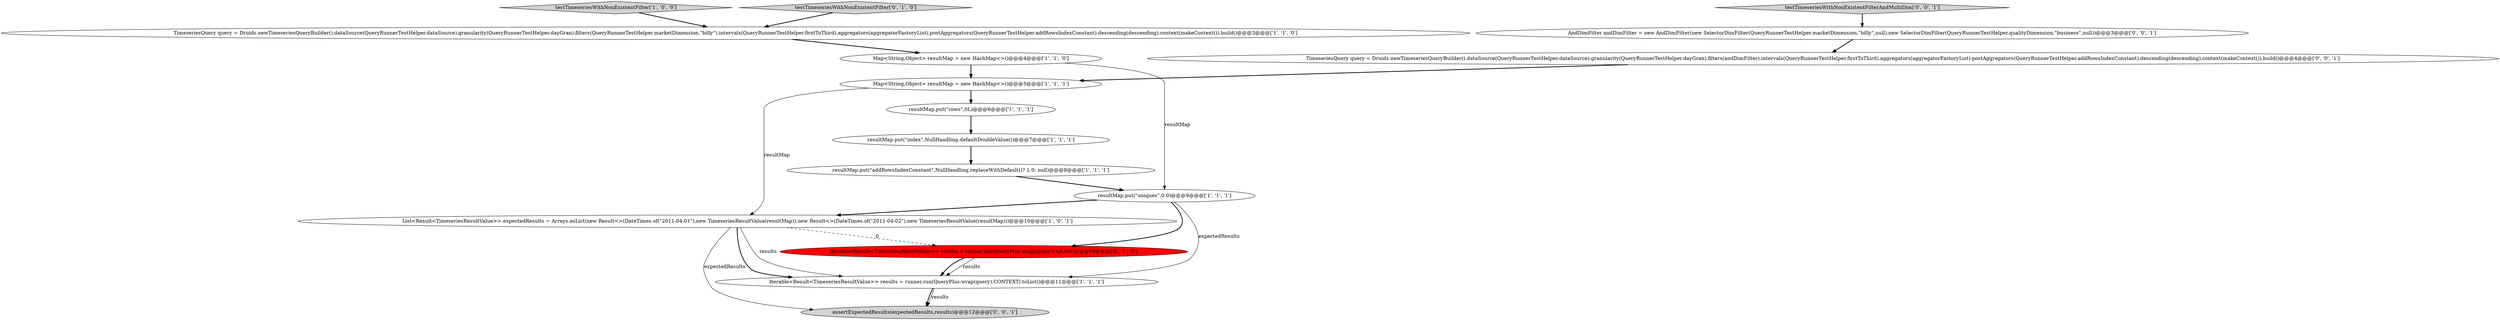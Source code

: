 digraph {
9 [style = filled, label = "resultMap.put(\"addRowsIndexConstant\",NullHandling.replaceWithDefault()? 1.0: null)@@@8@@@['1', '1', '1']", fillcolor = white, shape = ellipse image = "AAA0AAABBB1BBB"];
2 [style = filled, label = "resultMap.put(\"index\",NullHandling.defaultDoubleValue())@@@7@@@['1', '1', '1']", fillcolor = white, shape = ellipse image = "AAA0AAABBB1BBB"];
1 [style = filled, label = "resultMap.put(\"uniques\",0.0)@@@9@@@['1', '1', '1']", fillcolor = white, shape = ellipse image = "AAA0AAABBB1BBB"];
10 [style = filled, label = "testTimeseriesWithNonExistentFilter['0', '1', '0']", fillcolor = lightgray, shape = diamond image = "AAA0AAABBB2BBB"];
4 [style = filled, label = "Map<String,Object> resultMap = new HashMap<>()@@@4@@@['1', '1', '0']", fillcolor = white, shape = ellipse image = "AAA0AAABBB1BBB"];
15 [style = filled, label = "assertExpectedResults(expectedResults,results)@@@12@@@['0', '0', '1']", fillcolor = lightgray, shape = ellipse image = "AAA0AAABBB3BBB"];
11 [style = filled, label = "Iterable<Result<TimeseriesResultValue>> results = runner.run(QueryPlus.wrap(query)).toList()@@@10@@@['0', '1', '0']", fillcolor = red, shape = ellipse image = "AAA1AAABBB2BBB"];
7 [style = filled, label = "testTimeseriesWithNonExistentFilter['1', '0', '0']", fillcolor = lightgray, shape = diamond image = "AAA0AAABBB1BBB"];
8 [style = filled, label = "TimeseriesQuery query = Druids.newTimeseriesQueryBuilder().dataSource(QueryRunnerTestHelper.dataSource).granularity(QueryRunnerTestHelper.dayGran).filters(QueryRunnerTestHelper.marketDimension,\"billy\").intervals(QueryRunnerTestHelper.firstToThird).aggregators(aggregatorFactoryList).postAggregators(QueryRunnerTestHelper.addRowsIndexConstant).descending(descending).context(makeContext()).build()@@@3@@@['1', '1', '0']", fillcolor = white, shape = ellipse image = "AAA0AAABBB1BBB"];
12 [style = filled, label = "TimeseriesQuery query = Druids.newTimeseriesQueryBuilder().dataSource(QueryRunnerTestHelper.dataSource).granularity(QueryRunnerTestHelper.dayGran).filters(andDimFilter).intervals(QueryRunnerTestHelper.firstToThird).aggregators(aggregatorFactoryList).postAggregators(QueryRunnerTestHelper.addRowsIndexConstant).descending(descending).context(makeContext()).build()@@@4@@@['0', '0', '1']", fillcolor = white, shape = ellipse image = "AAA0AAABBB3BBB"];
13 [style = filled, label = "testTimeseriesWithNonExistentFilterAndMultiDim['0', '0', '1']", fillcolor = lightgray, shape = diamond image = "AAA0AAABBB3BBB"];
5 [style = filled, label = "List<Result<TimeseriesResultValue>> expectedResults = Arrays.asList(new Result<>(DateTimes.of(\"2011-04-01\"),new TimeseriesResultValue(resultMap)),new Result<>(DateTimes.of(\"2011-04-02\"),new TimeseriesResultValue(resultMap)))@@@10@@@['1', '0', '1']", fillcolor = white, shape = ellipse image = "AAA0AAABBB1BBB"];
0 [style = filled, label = "Iterable<Result<TimeseriesResultValue>> results = runner.run(QueryPlus.wrap(query),CONTEXT).toList()@@@11@@@['1', '1', '1']", fillcolor = white, shape = ellipse image = "AAA0AAABBB1BBB"];
3 [style = filled, label = "Map<String,Object> resultMap = new HashMap<>()@@@5@@@['1', '1', '1']", fillcolor = white, shape = ellipse image = "AAA0AAABBB1BBB"];
14 [style = filled, label = "AndDimFilter andDimFilter = new AndDimFilter(new SelectorDimFilter(QueryRunnerTestHelper.marketDimension,\"billy\",null),new SelectorDimFilter(QueryRunnerTestHelper.qualityDimension,\"business\",null))@@@3@@@['0', '0', '1']", fillcolor = white, shape = ellipse image = "AAA0AAABBB3BBB"];
6 [style = filled, label = "resultMap.put(\"rows\",0L)@@@6@@@['1', '1', '1']", fillcolor = white, shape = ellipse image = "AAA0AAABBB1BBB"];
1->5 [style = bold, label=""];
4->3 [style = bold, label=""];
0->15 [style = solid, label="results"];
3->5 [style = solid, label="resultMap"];
4->1 [style = solid, label="resultMap"];
3->6 [style = bold, label=""];
2->9 [style = bold, label=""];
7->8 [style = bold, label=""];
0->15 [style = bold, label=""];
1->11 [style = bold, label=""];
6->2 [style = bold, label=""];
11->0 [style = bold, label=""];
1->0 [style = solid, label="expectedResults"];
11->0 [style = solid, label="results"];
10->8 [style = bold, label=""];
5->0 [style = bold, label=""];
5->0 [style = solid, label="results"];
5->11 [style = dashed, label="0"];
14->12 [style = bold, label=""];
5->15 [style = solid, label="expectedResults"];
12->3 [style = bold, label=""];
8->4 [style = bold, label=""];
9->1 [style = bold, label=""];
13->14 [style = bold, label=""];
}
